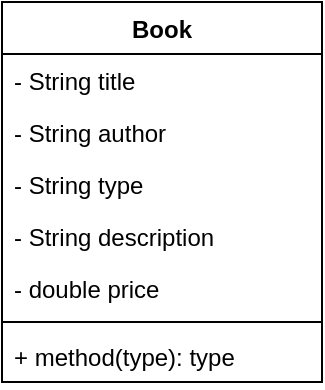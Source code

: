 <mxfile version="24.9.0">
  <diagram name="Page-1" id="nzeqo12v6X-VFulPApCg">
    <mxGraphModel dx="1290" dy="557" grid="1" gridSize="10" guides="1" tooltips="1" connect="1" arrows="1" fold="1" page="1" pageScale="1" pageWidth="850" pageHeight="1100" math="0" shadow="0">
      <root>
        <mxCell id="0" />
        <mxCell id="1" parent="0" />
        <mxCell id="OtUHyqE1SyTvDux7RunR-1" value="Book" style="swimlane;fontStyle=1;align=center;verticalAlign=top;childLayout=stackLayout;horizontal=1;startSize=26;horizontalStack=0;resizeParent=1;resizeParentMax=0;resizeLast=0;collapsible=1;marginBottom=0;whiteSpace=wrap;html=1;" vertex="1" parent="1">
          <mxGeometry x="345" y="190" width="160" height="190" as="geometry" />
        </mxCell>
        <mxCell id="OtUHyqE1SyTvDux7RunR-2" value="- String title" style="text;strokeColor=none;fillColor=none;align=left;verticalAlign=top;spacingLeft=4;spacingRight=4;overflow=hidden;rotatable=0;points=[[0,0.5],[1,0.5]];portConstraint=eastwest;whiteSpace=wrap;html=1;" vertex="1" parent="OtUHyqE1SyTvDux7RunR-1">
          <mxGeometry y="26" width="160" height="26" as="geometry" />
        </mxCell>
        <mxCell id="OtUHyqE1SyTvDux7RunR-5" value="- String author&lt;div&gt;&lt;br&gt;&lt;/div&gt;" style="text;strokeColor=none;fillColor=none;align=left;verticalAlign=top;spacingLeft=4;spacingRight=4;overflow=hidden;rotatable=0;points=[[0,0.5],[1,0.5]];portConstraint=eastwest;whiteSpace=wrap;html=1;" vertex="1" parent="OtUHyqE1SyTvDux7RunR-1">
          <mxGeometry y="52" width="160" height="26" as="geometry" />
        </mxCell>
        <mxCell id="OtUHyqE1SyTvDux7RunR-6" value="&lt;div&gt;- String type&lt;/div&gt;" style="text;strokeColor=none;fillColor=none;align=left;verticalAlign=top;spacingLeft=4;spacingRight=4;overflow=hidden;rotatable=0;points=[[0,0.5],[1,0.5]];portConstraint=eastwest;whiteSpace=wrap;html=1;" vertex="1" parent="OtUHyqE1SyTvDux7RunR-1">
          <mxGeometry y="78" width="160" height="26" as="geometry" />
        </mxCell>
        <mxCell id="OtUHyqE1SyTvDux7RunR-7" value="&lt;div&gt;- String description&lt;/div&gt;" style="text;strokeColor=none;fillColor=none;align=left;verticalAlign=top;spacingLeft=4;spacingRight=4;overflow=hidden;rotatable=0;points=[[0,0.5],[1,0.5]];portConstraint=eastwest;whiteSpace=wrap;html=1;" vertex="1" parent="OtUHyqE1SyTvDux7RunR-1">
          <mxGeometry y="104" width="160" height="26" as="geometry" />
        </mxCell>
        <mxCell id="OtUHyqE1SyTvDux7RunR-8" value="- double price" style="text;strokeColor=none;fillColor=none;align=left;verticalAlign=top;spacingLeft=4;spacingRight=4;overflow=hidden;rotatable=0;points=[[0,0.5],[1,0.5]];portConstraint=eastwest;whiteSpace=wrap;html=1;" vertex="1" parent="OtUHyqE1SyTvDux7RunR-1">
          <mxGeometry y="130" width="160" height="26" as="geometry" />
        </mxCell>
        <mxCell id="OtUHyqE1SyTvDux7RunR-3" value="" style="line;strokeWidth=1;fillColor=none;align=left;verticalAlign=middle;spacingTop=-1;spacingLeft=3;spacingRight=3;rotatable=0;labelPosition=right;points=[];portConstraint=eastwest;strokeColor=inherit;" vertex="1" parent="OtUHyqE1SyTvDux7RunR-1">
          <mxGeometry y="156" width="160" height="8" as="geometry" />
        </mxCell>
        <mxCell id="OtUHyqE1SyTvDux7RunR-4" value="+ method(type): type" style="text;strokeColor=none;fillColor=none;align=left;verticalAlign=top;spacingLeft=4;spacingRight=4;overflow=hidden;rotatable=0;points=[[0,0.5],[1,0.5]];portConstraint=eastwest;whiteSpace=wrap;html=1;" vertex="1" parent="OtUHyqE1SyTvDux7RunR-1">
          <mxGeometry y="164" width="160" height="26" as="geometry" />
        </mxCell>
      </root>
    </mxGraphModel>
  </diagram>
</mxfile>
